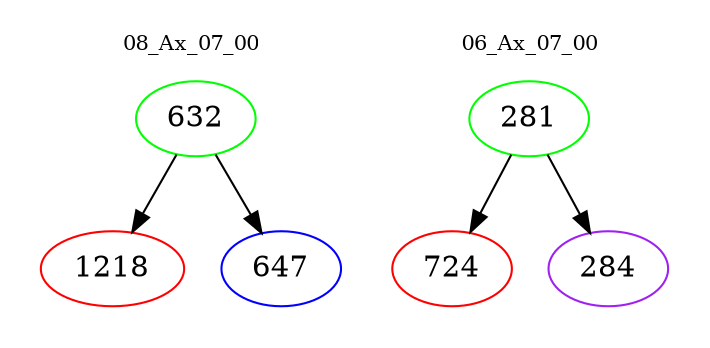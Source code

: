 digraph{
subgraph cluster_0 {
color = white
label = "08_Ax_07_00";
fontsize=10;
T0_632 [label="632", color="green"]
T0_632 -> T0_1218 [color="black"]
T0_1218 [label="1218", color="red"]
T0_632 -> T0_647 [color="black"]
T0_647 [label="647", color="blue"]
}
subgraph cluster_1 {
color = white
label = "06_Ax_07_00";
fontsize=10;
T1_281 [label="281", color="green"]
T1_281 -> T1_724 [color="black"]
T1_724 [label="724", color="red"]
T1_281 -> T1_284 [color="black"]
T1_284 [label="284", color="purple"]
}
}
